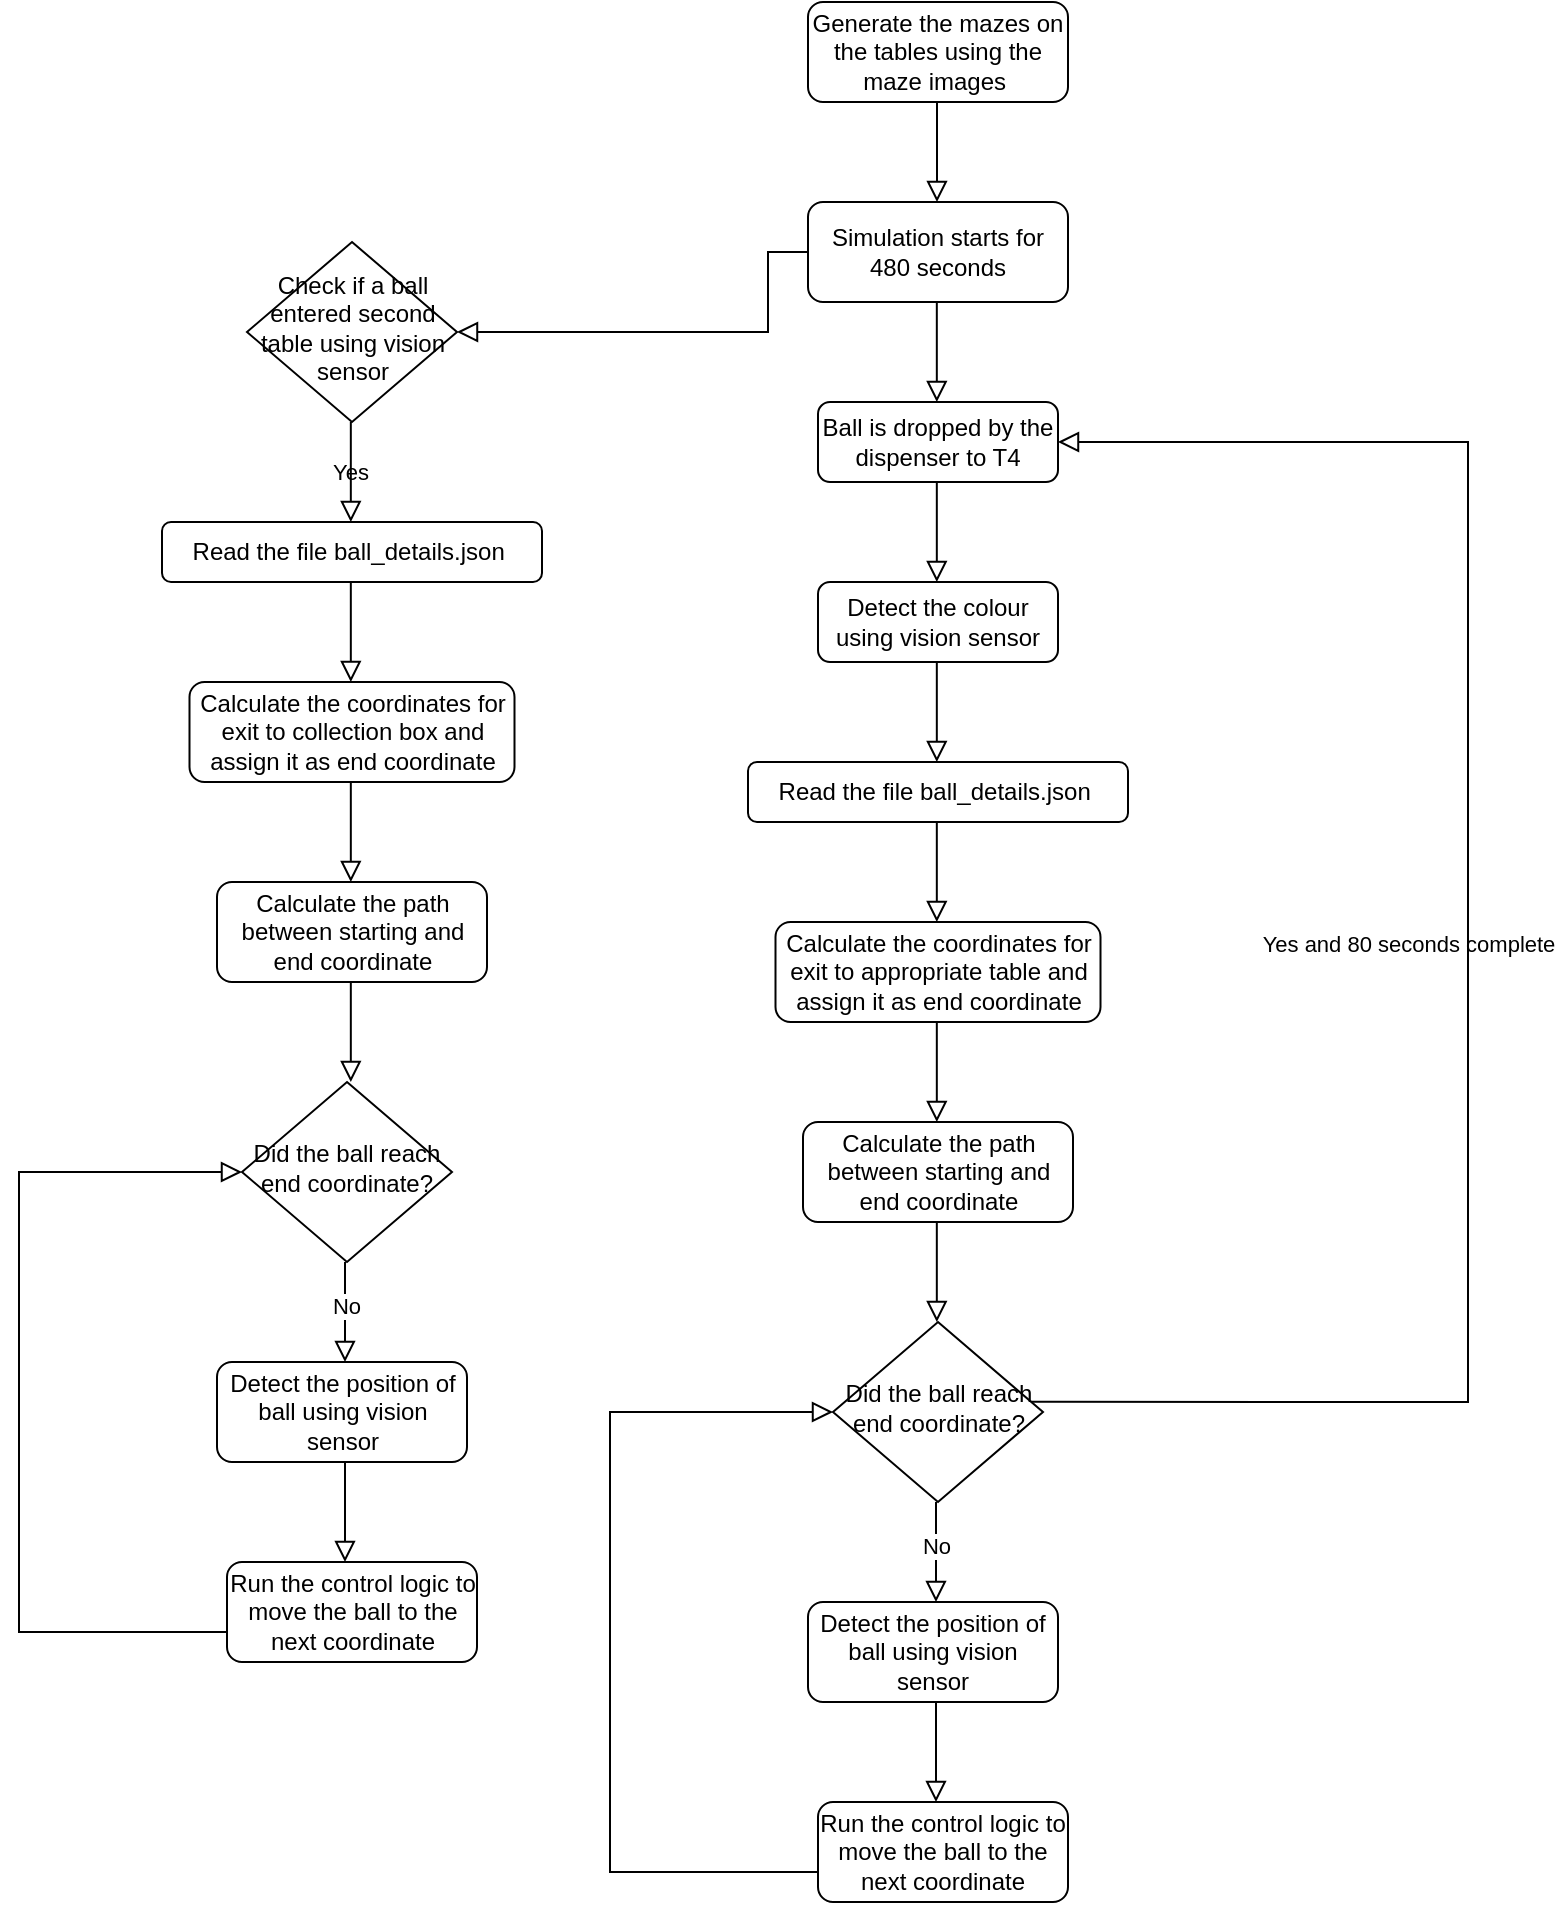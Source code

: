 <mxfile version="14.1.8" type="device"><diagram id="C5RBs43oDa-KdzZeNtuy" name="Page-1"><mxGraphModel dx="1577" dy="2114" grid="1" gridSize="10" guides="1" tooltips="1" connect="1" arrows="1" fold="1" page="1" pageScale="1" pageWidth="827" pageHeight="1169" math="0" shadow="0"><root><mxCell id="WIyWlLk6GJQsqaUBKTNV-0"/><mxCell id="WIyWlLk6GJQsqaUBKTNV-1" parent="WIyWlLk6GJQsqaUBKTNV-0"/><mxCell id="qIIr1YlLTrnn0PxlK4Mz-1" value="Ball is dropped by the dispenser to T4" style="rounded=1;whiteSpace=wrap;html=1;fontSize=12;glass=0;strokeWidth=1;shadow=0;" vertex="1" parent="WIyWlLk6GJQsqaUBKTNV-1"><mxGeometry x="435" y="80" width="120" height="40" as="geometry"/></mxCell><mxCell id="qIIr1YlLTrnn0PxlK4Mz-2" value="" style="rounded=0;html=1;jettySize=auto;orthogonalLoop=1;fontSize=11;endArrow=block;endFill=0;endSize=8;strokeWidth=1;shadow=0;labelBackgroundColor=none;edgeStyle=orthogonalEdgeStyle;" edge="1" parent="WIyWlLk6GJQsqaUBKTNV-1"><mxGeometry relative="1" as="geometry"><mxPoint x="494.41" y="120" as="sourcePoint"/><mxPoint x="494.41" y="170" as="targetPoint"/></mxGeometry></mxCell><mxCell id="qIIr1YlLTrnn0PxlK4Mz-3" value="Detect the colour using vision sensor" style="rounded=1;whiteSpace=wrap;html=1;fontSize=12;glass=0;strokeWidth=1;shadow=0;" vertex="1" parent="WIyWlLk6GJQsqaUBKTNV-1"><mxGeometry x="435" y="170" width="120" height="40" as="geometry"/></mxCell><mxCell id="qIIr1YlLTrnn0PxlK4Mz-4" value="" style="rounded=0;html=1;jettySize=auto;orthogonalLoop=1;fontSize=11;endArrow=block;endFill=0;endSize=8;strokeWidth=1;shadow=0;labelBackgroundColor=none;edgeStyle=orthogonalEdgeStyle;" edge="1" parent="WIyWlLk6GJQsqaUBKTNV-1"><mxGeometry relative="1" as="geometry"><mxPoint x="494.41" y="210" as="sourcePoint"/><mxPoint x="494.41" y="260" as="targetPoint"/></mxGeometry></mxCell><mxCell id="qIIr1YlLTrnn0PxlK4Mz-6" value="Calculate the path between starting and end coordinate" style="rounded=1;whiteSpace=wrap;html=1;fontSize=12;glass=0;strokeWidth=1;shadow=0;" vertex="1" parent="WIyWlLk6GJQsqaUBKTNV-1"><mxGeometry x="427.5" y="440" width="135" height="50" as="geometry"/></mxCell><mxCell id="qIIr1YlLTrnn0PxlK4Mz-7" value="Calculate the coordinates for exit to appropriate table and assign it as end coordinate" style="rounded=1;whiteSpace=wrap;html=1;fontSize=12;glass=0;strokeWidth=1;shadow=0;" vertex="1" parent="WIyWlLk6GJQsqaUBKTNV-1"><mxGeometry x="413.75" y="340" width="162.5" height="50" as="geometry"/></mxCell><mxCell id="qIIr1YlLTrnn0PxlK4Mz-10" value="Read the file ball_details.json&amp;nbsp;" style="rounded=1;whiteSpace=wrap;html=1;fontSize=12;glass=0;strokeWidth=1;shadow=0;" vertex="1" parent="WIyWlLk6GJQsqaUBKTNV-1"><mxGeometry x="400" y="260" width="190" height="30" as="geometry"/></mxCell><mxCell id="qIIr1YlLTrnn0PxlK4Mz-14" value="" style="rounded=0;html=1;jettySize=auto;orthogonalLoop=1;fontSize=11;endArrow=block;endFill=0;endSize=8;strokeWidth=1;shadow=0;labelBackgroundColor=none;edgeStyle=orthogonalEdgeStyle;" edge="1" parent="WIyWlLk6GJQsqaUBKTNV-1"><mxGeometry relative="1" as="geometry"><mxPoint x="494.41" y="390" as="sourcePoint"/><mxPoint x="494.41" y="440" as="targetPoint"/></mxGeometry></mxCell><mxCell id="qIIr1YlLTrnn0PxlK4Mz-15" value="" style="rounded=0;html=1;jettySize=auto;orthogonalLoop=1;fontSize=11;endArrow=block;endFill=0;endSize=8;strokeWidth=1;shadow=0;labelBackgroundColor=none;edgeStyle=orthogonalEdgeStyle;" edge="1" parent="WIyWlLk6GJQsqaUBKTNV-1"><mxGeometry relative="1" as="geometry"><mxPoint x="494.41" y="290" as="sourcePoint"/><mxPoint x="494.41" y="340" as="targetPoint"/></mxGeometry></mxCell><mxCell id="qIIr1YlLTrnn0PxlK4Mz-16" value="Yes and 80 seconds complete" style="rounded=0;html=1;jettySize=auto;orthogonalLoop=1;fontSize=11;endArrow=block;endFill=0;endSize=8;strokeWidth=1;shadow=0;labelBackgroundColor=none;edgeStyle=orthogonalEdgeStyle;entryX=1;entryY=0.5;entryDx=0;entryDy=0;exitX=0.922;exitY=0.443;exitDx=0;exitDy=0;exitPerimeter=0;" edge="1" parent="WIyWlLk6GJQsqaUBKTNV-1" source="qIIr1YlLTrnn0PxlK4Mz-30" target="qIIr1YlLTrnn0PxlK4Mz-1"><mxGeometry x="-0.005" y="30" relative="1" as="geometry"><mxPoint x="550" y="580" as="sourcePoint"/><mxPoint x="770" y="100" as="targetPoint"/><Array as="points"><mxPoint x="550" y="580"/><mxPoint x="760" y="580"/><mxPoint x="760" y="100"/></Array><mxPoint y="1" as="offset"/></mxGeometry></mxCell><mxCell id="qIIr1YlLTrnn0PxlK4Mz-18" value="" style="rounded=0;html=1;jettySize=auto;orthogonalLoop=1;fontSize=11;endArrow=block;endFill=0;endSize=8;strokeWidth=1;shadow=0;labelBackgroundColor=none;edgeStyle=orthogonalEdgeStyle;" edge="1" parent="WIyWlLk6GJQsqaUBKTNV-1"><mxGeometry relative="1" as="geometry"><mxPoint x="494.41" y="490" as="sourcePoint"/><mxPoint x="494.41" y="540" as="targetPoint"/></mxGeometry></mxCell><mxCell id="qIIr1YlLTrnn0PxlK4Mz-21" value="Run the control logic to move the ball to the next coordinate" style="rounded=1;whiteSpace=wrap;html=1;fontSize=12;glass=0;strokeWidth=1;shadow=0;" vertex="1" parent="WIyWlLk6GJQsqaUBKTNV-1"><mxGeometry x="435" y="780" width="125" height="50" as="geometry"/></mxCell><mxCell id="qIIr1YlLTrnn0PxlK4Mz-22" value="Detect the position of ball using vision sensor" style="rounded=1;whiteSpace=wrap;html=1;fontSize=12;glass=0;strokeWidth=1;shadow=0;" vertex="1" parent="WIyWlLk6GJQsqaUBKTNV-1"><mxGeometry x="430" y="680" width="125" height="50" as="geometry"/></mxCell><mxCell id="qIIr1YlLTrnn0PxlK4Mz-23" value="Generate the mazes on the tables using the maze images&amp;nbsp;" style="rounded=1;whiteSpace=wrap;html=1;fontSize=12;glass=0;strokeWidth=1;shadow=0;" vertex="1" parent="WIyWlLk6GJQsqaUBKTNV-1"><mxGeometry x="430" y="-120" width="130" height="50" as="geometry"/></mxCell><mxCell id="qIIr1YlLTrnn0PxlK4Mz-26" value="" style="rounded=0;html=1;jettySize=auto;orthogonalLoop=1;fontSize=11;endArrow=block;endFill=0;endSize=8;strokeWidth=1;shadow=0;labelBackgroundColor=none;edgeStyle=orthogonalEdgeStyle;entryX=0;entryY=0.5;entryDx=0;entryDy=0;" edge="1" parent="WIyWlLk6GJQsqaUBKTNV-1" target="qIIr1YlLTrnn0PxlK4Mz-30"><mxGeometry relative="1" as="geometry"><mxPoint x="435.0" y="815" as="sourcePoint"/><mxPoint x="440" y="585" as="targetPoint"/><Array as="points"><mxPoint x="331" y="815"/><mxPoint x="331" y="585"/></Array></mxGeometry></mxCell><mxCell id="qIIr1YlLTrnn0PxlK4Mz-27" value="" style="rounded=0;html=1;jettySize=auto;orthogonalLoop=1;fontSize=11;endArrow=block;endFill=0;endSize=8;strokeWidth=1;shadow=0;labelBackgroundColor=none;edgeStyle=orthogonalEdgeStyle;" edge="1" parent="WIyWlLk6GJQsqaUBKTNV-1"><mxGeometry relative="1" as="geometry"><mxPoint x="494.0" y="730" as="sourcePoint"/><mxPoint x="494.0" y="780" as="targetPoint"/></mxGeometry></mxCell><mxCell id="qIIr1YlLTrnn0PxlK4Mz-28" value="" style="rounded=0;html=1;jettySize=auto;orthogonalLoop=1;fontSize=11;endArrow=block;endFill=0;endSize=8;strokeWidth=1;shadow=0;labelBackgroundColor=none;edgeStyle=orthogonalEdgeStyle;" edge="1" parent="WIyWlLk6GJQsqaUBKTNV-1"><mxGeometry relative="1" as="geometry"><mxPoint x="494.0" y="630" as="sourcePoint"/><mxPoint x="494.0" y="680" as="targetPoint"/></mxGeometry></mxCell><mxCell id="qIIr1YlLTrnn0PxlK4Mz-31" value="No" style="edgeLabel;html=1;align=center;verticalAlign=middle;resizable=0;points=[];" vertex="1" connectable="0" parent="qIIr1YlLTrnn0PxlK4Mz-28"><mxGeometry x="-0.116" relative="1" as="geometry"><mxPoint as="offset"/></mxGeometry></mxCell><mxCell id="qIIr1YlLTrnn0PxlK4Mz-29" value="" style="rounded=0;html=1;jettySize=auto;orthogonalLoop=1;fontSize=11;endArrow=block;endFill=0;endSize=8;strokeWidth=1;shadow=0;labelBackgroundColor=none;edgeStyle=orthogonalEdgeStyle;" edge="1" parent="WIyWlLk6GJQsqaUBKTNV-1"><mxGeometry relative="1" as="geometry"><mxPoint x="494.41" y="30" as="sourcePoint"/><mxPoint x="494.41" y="80" as="targetPoint"/></mxGeometry></mxCell><mxCell id="qIIr1YlLTrnn0PxlK4Mz-30" value="Did the ball reach end coordinate?" style="rhombus;whiteSpace=wrap;html=1;shadow=0;fontFamily=Helvetica;fontSize=12;align=center;strokeWidth=1;spacing=6;spacingTop=-4;" vertex="1" parent="WIyWlLk6GJQsqaUBKTNV-1"><mxGeometry x="442.5" y="540" width="105" height="90" as="geometry"/></mxCell><mxCell id="qIIr1YlLTrnn0PxlK4Mz-33" value="Run the control logic to move the ball to the next coordinate" style="rounded=1;whiteSpace=wrap;html=1;fontSize=12;glass=0;strokeWidth=1;shadow=0;" vertex="1" parent="WIyWlLk6GJQsqaUBKTNV-1"><mxGeometry x="139.5" y="660" width="125" height="50" as="geometry"/></mxCell><mxCell id="qIIr1YlLTrnn0PxlK4Mz-34" value="Detect the position of ball using vision sensor" style="rounded=1;whiteSpace=wrap;html=1;fontSize=12;glass=0;strokeWidth=1;shadow=0;" vertex="1" parent="WIyWlLk6GJQsqaUBKTNV-1"><mxGeometry x="134.5" y="560" width="125" height="50" as="geometry"/></mxCell><mxCell id="qIIr1YlLTrnn0PxlK4Mz-35" value="" style="rounded=0;html=1;jettySize=auto;orthogonalLoop=1;fontSize=11;endArrow=block;endFill=0;endSize=8;strokeWidth=1;shadow=0;labelBackgroundColor=none;edgeStyle=orthogonalEdgeStyle;entryX=0;entryY=0.5;entryDx=0;entryDy=0;" edge="1" parent="WIyWlLk6GJQsqaUBKTNV-1" target="qIIr1YlLTrnn0PxlK4Mz-39"><mxGeometry relative="1" as="geometry"><mxPoint x="139.5" y="695" as="sourcePoint"/><mxPoint x="144.5" y="465" as="targetPoint"/><Array as="points"><mxPoint x="35.5" y="695"/><mxPoint x="35.5" y="465"/></Array></mxGeometry></mxCell><mxCell id="qIIr1YlLTrnn0PxlK4Mz-36" value="" style="rounded=0;html=1;jettySize=auto;orthogonalLoop=1;fontSize=11;endArrow=block;endFill=0;endSize=8;strokeWidth=1;shadow=0;labelBackgroundColor=none;edgeStyle=orthogonalEdgeStyle;" edge="1" parent="WIyWlLk6GJQsqaUBKTNV-1"><mxGeometry relative="1" as="geometry"><mxPoint x="198.5" y="610" as="sourcePoint"/><mxPoint x="198.5" y="660" as="targetPoint"/></mxGeometry></mxCell><mxCell id="qIIr1YlLTrnn0PxlK4Mz-37" value="" style="rounded=0;html=1;jettySize=auto;orthogonalLoop=1;fontSize=11;endArrow=block;endFill=0;endSize=8;strokeWidth=1;shadow=0;labelBackgroundColor=none;edgeStyle=orthogonalEdgeStyle;" edge="1" parent="WIyWlLk6GJQsqaUBKTNV-1"><mxGeometry relative="1" as="geometry"><mxPoint x="198.5" y="510" as="sourcePoint"/><mxPoint x="198.5" y="560" as="targetPoint"/></mxGeometry></mxCell><mxCell id="qIIr1YlLTrnn0PxlK4Mz-38" value="No" style="edgeLabel;html=1;align=center;verticalAlign=middle;resizable=0;points=[];" vertex="1" connectable="0" parent="qIIr1YlLTrnn0PxlK4Mz-37"><mxGeometry x="-0.116" relative="1" as="geometry"><mxPoint as="offset"/></mxGeometry></mxCell><mxCell id="qIIr1YlLTrnn0PxlK4Mz-39" value="Did the ball reach end coordinate?" style="rhombus;whiteSpace=wrap;html=1;shadow=0;fontFamily=Helvetica;fontSize=12;align=center;strokeWidth=1;spacing=6;spacingTop=-4;" vertex="1" parent="WIyWlLk6GJQsqaUBKTNV-1"><mxGeometry x="147" y="420" width="105" height="90" as="geometry"/></mxCell><mxCell id="qIIr1YlLTrnn0PxlK4Mz-49" value="Calculate the path between starting and end coordinate" style="rounded=1;whiteSpace=wrap;html=1;fontSize=12;glass=0;strokeWidth=1;shadow=0;" vertex="1" parent="WIyWlLk6GJQsqaUBKTNV-1"><mxGeometry x="134.5" y="320" width="135" height="50" as="geometry"/></mxCell><mxCell id="qIIr1YlLTrnn0PxlK4Mz-50" value="Calculate the coordinates for exit to collection box and assign it as end coordinate" style="rounded=1;whiteSpace=wrap;html=1;fontSize=12;glass=0;strokeWidth=1;shadow=0;" vertex="1" parent="WIyWlLk6GJQsqaUBKTNV-1"><mxGeometry x="120.75" y="220" width="162.5" height="50" as="geometry"/></mxCell><mxCell id="qIIr1YlLTrnn0PxlK4Mz-51" value="Read the file ball_details.json&amp;nbsp;" style="rounded=1;whiteSpace=wrap;html=1;fontSize=12;glass=0;strokeWidth=1;shadow=0;" vertex="1" parent="WIyWlLk6GJQsqaUBKTNV-1"><mxGeometry x="107" y="140" width="190" height="30" as="geometry"/></mxCell><mxCell id="qIIr1YlLTrnn0PxlK4Mz-52" value="" style="rounded=0;html=1;jettySize=auto;orthogonalLoop=1;fontSize=11;endArrow=block;endFill=0;endSize=8;strokeWidth=1;shadow=0;labelBackgroundColor=none;edgeStyle=orthogonalEdgeStyle;" edge="1" parent="WIyWlLk6GJQsqaUBKTNV-1"><mxGeometry relative="1" as="geometry"><mxPoint x="201.41" y="270" as="sourcePoint"/><mxPoint x="201.41" y="320" as="targetPoint"/></mxGeometry></mxCell><mxCell id="qIIr1YlLTrnn0PxlK4Mz-53" value="" style="rounded=0;html=1;jettySize=auto;orthogonalLoop=1;fontSize=11;endArrow=block;endFill=0;endSize=8;strokeWidth=1;shadow=0;labelBackgroundColor=none;edgeStyle=orthogonalEdgeStyle;" edge="1" parent="WIyWlLk6GJQsqaUBKTNV-1"><mxGeometry relative="1" as="geometry"><mxPoint x="201.41" y="170" as="sourcePoint"/><mxPoint x="201.41" y="220" as="targetPoint"/></mxGeometry></mxCell><mxCell id="qIIr1YlLTrnn0PxlK4Mz-54" value="" style="rounded=0;html=1;jettySize=auto;orthogonalLoop=1;fontSize=11;endArrow=block;endFill=0;endSize=8;strokeWidth=1;shadow=0;labelBackgroundColor=none;edgeStyle=orthogonalEdgeStyle;" edge="1" parent="WIyWlLk6GJQsqaUBKTNV-1"><mxGeometry relative="1" as="geometry"><mxPoint x="201.41" y="370" as="sourcePoint"/><mxPoint x="201.41" y="420" as="targetPoint"/></mxGeometry></mxCell><mxCell id="qIIr1YlLTrnn0PxlK4Mz-55" value="Check if a ball entered second table using vision sensor" style="rhombus;whiteSpace=wrap;html=1;shadow=0;fontFamily=Helvetica;fontSize=12;align=center;strokeWidth=1;spacing=6;spacingTop=-4;" vertex="1" parent="WIyWlLk6GJQsqaUBKTNV-1"><mxGeometry x="149.5" width="105" height="90" as="geometry"/></mxCell><mxCell id="qIIr1YlLTrnn0PxlK4Mz-57" value="Yes" style="rounded=0;html=1;jettySize=auto;orthogonalLoop=1;fontSize=11;endArrow=block;endFill=0;endSize=8;strokeWidth=1;shadow=0;labelBackgroundColor=none;edgeStyle=orthogonalEdgeStyle;" edge="1" parent="WIyWlLk6GJQsqaUBKTNV-1"><mxGeometry relative="1" as="geometry"><mxPoint x="201.41" y="90" as="sourcePoint"/><mxPoint x="201.41" y="140" as="targetPoint"/></mxGeometry></mxCell><mxCell id="qIIr1YlLTrnn0PxlK4Mz-58" value="" style="rounded=0;html=1;jettySize=auto;orthogonalLoop=1;fontSize=11;endArrow=block;endFill=0;endSize=8;strokeWidth=1;shadow=0;labelBackgroundColor=none;edgeStyle=orthogonalEdgeStyle;exitX=0;exitY=0.5;exitDx=0;exitDy=0;entryX=1;entryY=0.5;entryDx=0;entryDy=0;" edge="1" parent="WIyWlLk6GJQsqaUBKTNV-1" source="qIIr1YlLTrnn0PxlK4Mz-59" target="qIIr1YlLTrnn0PxlK4Mz-55"><mxGeometry relative="1" as="geometry"><mxPoint x="410.0" y="90" as="sourcePoint"/><mxPoint x="260" y="40" as="targetPoint"/><Array as="points"><mxPoint x="410" y="5"/><mxPoint x="410" y="45"/></Array></mxGeometry></mxCell><mxCell id="qIIr1YlLTrnn0PxlK4Mz-59" value="Simulation starts for 480 seconds" style="rounded=1;whiteSpace=wrap;html=1;fontSize=12;glass=0;strokeWidth=1;shadow=0;" vertex="1" parent="WIyWlLk6GJQsqaUBKTNV-1"><mxGeometry x="430" y="-20" width="130" height="50" as="geometry"/></mxCell><mxCell id="qIIr1YlLTrnn0PxlK4Mz-60" value="" style="rounded=0;html=1;jettySize=auto;orthogonalLoop=1;fontSize=11;endArrow=block;endFill=0;endSize=8;strokeWidth=1;shadow=0;labelBackgroundColor=none;edgeStyle=orthogonalEdgeStyle;" edge="1" parent="WIyWlLk6GJQsqaUBKTNV-1"><mxGeometry relative="1" as="geometry"><mxPoint x="494.5" y="-70" as="sourcePoint"/><mxPoint x="494.5" y="-20" as="targetPoint"/></mxGeometry></mxCell></root></mxGraphModel></diagram></mxfile>